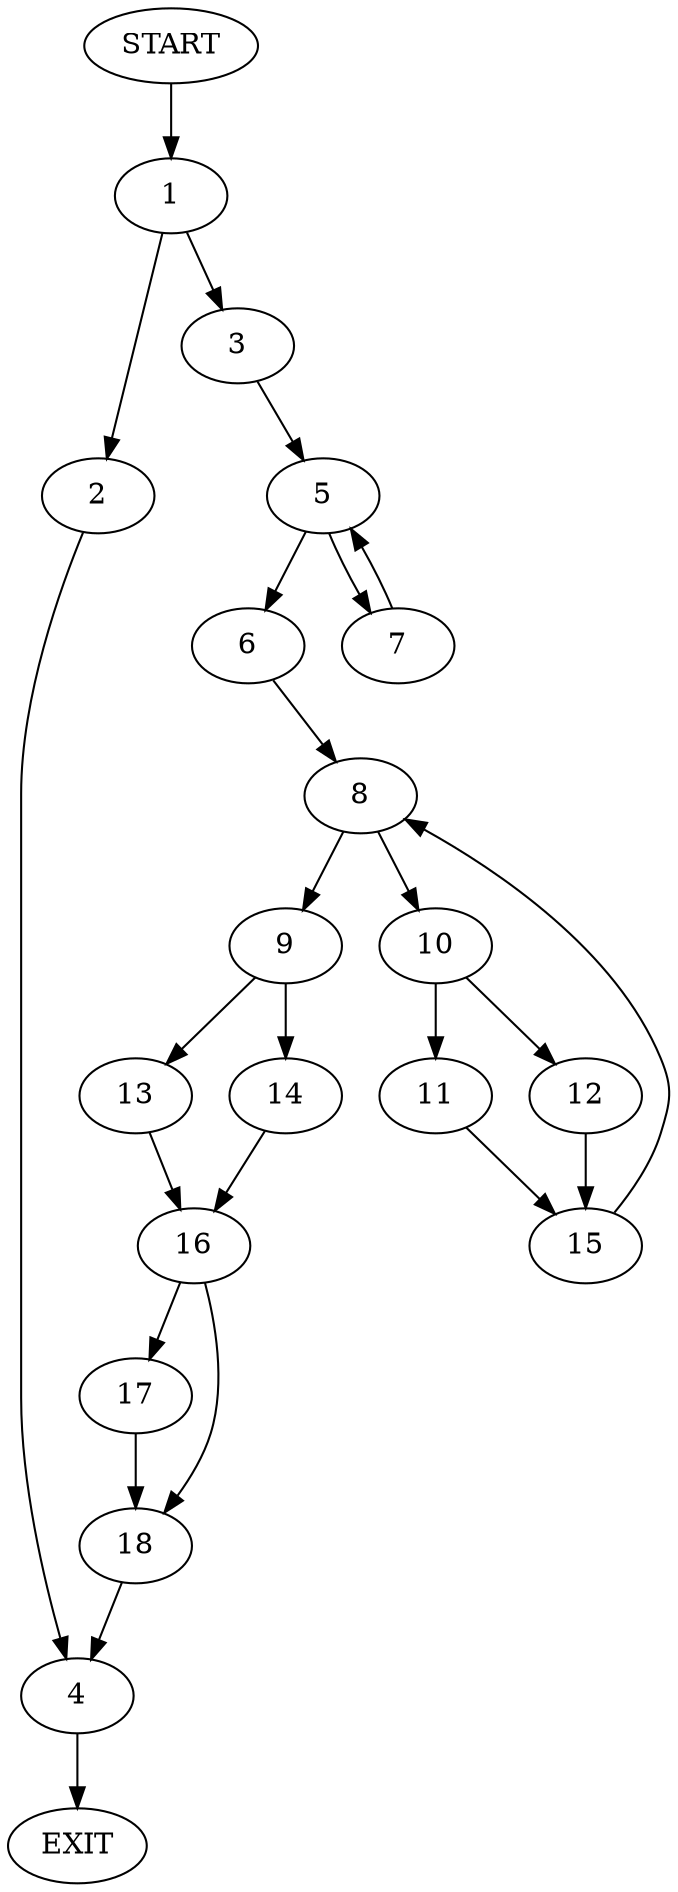 digraph {
0 [label="START"]
19 [label="EXIT"]
0 -> 1
1 -> 2
1 -> 3
2 -> 4
3 -> 5
5 -> 6
5 -> 7
7 -> 5
6 -> 8
8 -> 9
8 -> 10
10 -> 11
10 -> 12
9 -> 13
9 -> 14
12 -> 15
11 -> 15
15 -> 8
13 -> 16
14 -> 16
16 -> 17
16 -> 18
17 -> 18
18 -> 4
4 -> 19
}
